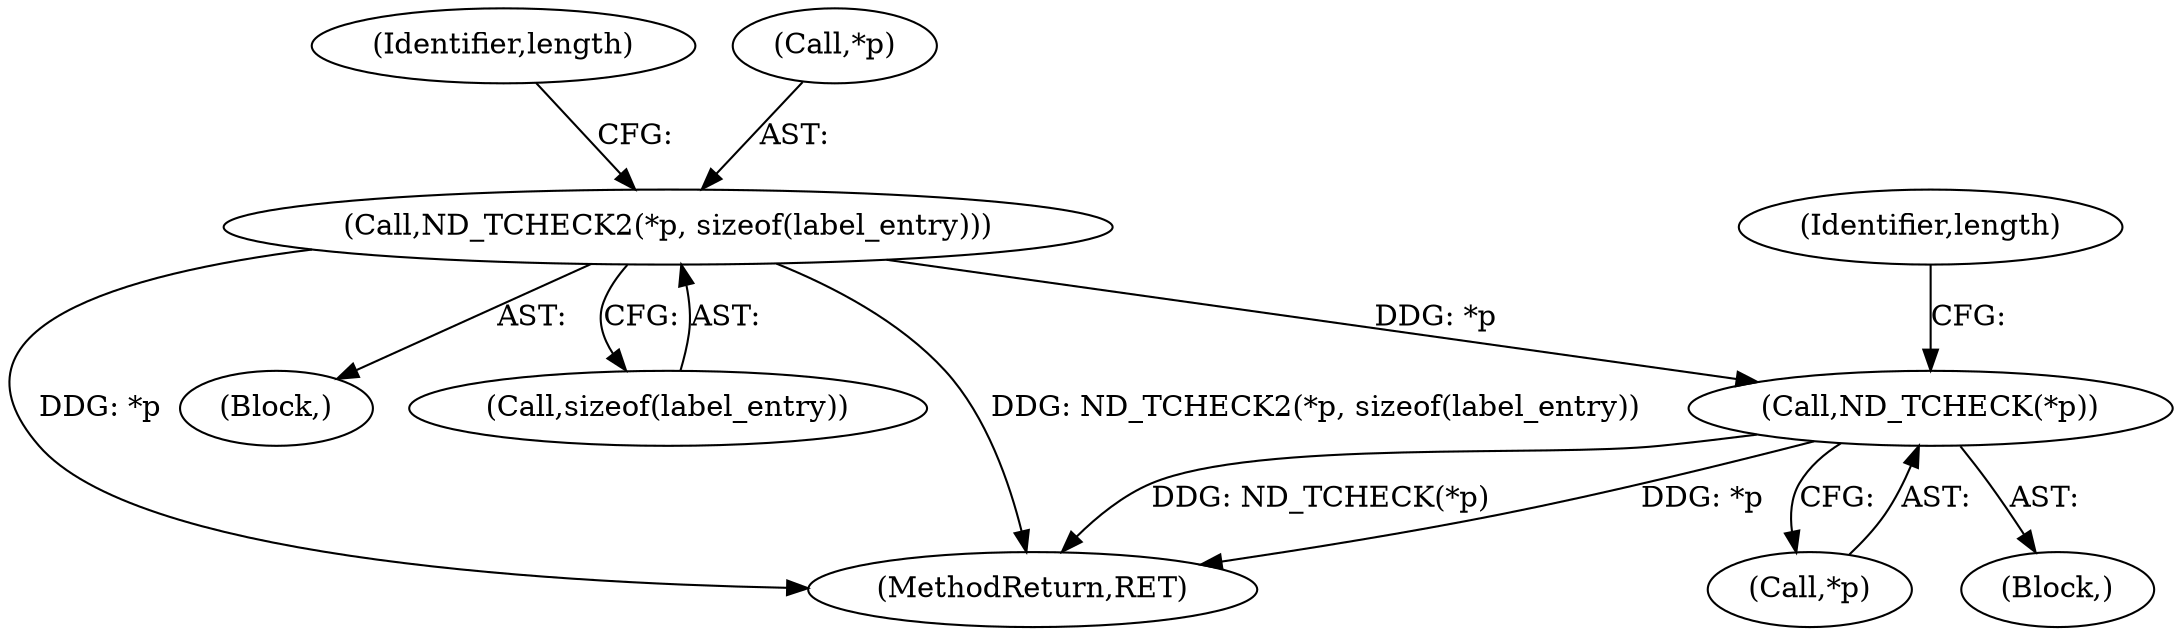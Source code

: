 digraph "0_tcpdump_1dcd10aceabbc03bf571ea32b892c522cbe923de_11@pointer" {
"1000132" [label="(Call,ND_TCHECK2(*p, sizeof(label_entry)))"];
"1000244" [label="(Call,ND_TCHECK(*p))"];
"1000353" [label="(MethodReturn,RET)"];
"1000231" [label="(Block,)"];
"1000244" [label="(Call,ND_TCHECK(*p))"];
"1000139" [label="(Identifier,length)"];
"1000131" [label="(Block,)"];
"1000132" [label="(Call,ND_TCHECK2(*p, sizeof(label_entry)))"];
"1000135" [label="(Call,sizeof(label_entry))"];
"1000133" [label="(Call,*p)"];
"1000245" [label="(Call,*p)"];
"1000249" [label="(Identifier,length)"];
"1000132" -> "1000131"  [label="AST: "];
"1000132" -> "1000135"  [label="CFG: "];
"1000133" -> "1000132"  [label="AST: "];
"1000135" -> "1000132"  [label="AST: "];
"1000139" -> "1000132"  [label="CFG: "];
"1000132" -> "1000353"  [label="DDG: *p"];
"1000132" -> "1000353"  [label="DDG: ND_TCHECK2(*p, sizeof(label_entry))"];
"1000132" -> "1000244"  [label="DDG: *p"];
"1000244" -> "1000231"  [label="AST: "];
"1000244" -> "1000245"  [label="CFG: "];
"1000245" -> "1000244"  [label="AST: "];
"1000249" -> "1000244"  [label="CFG: "];
"1000244" -> "1000353"  [label="DDG: *p"];
"1000244" -> "1000353"  [label="DDG: ND_TCHECK(*p)"];
}
